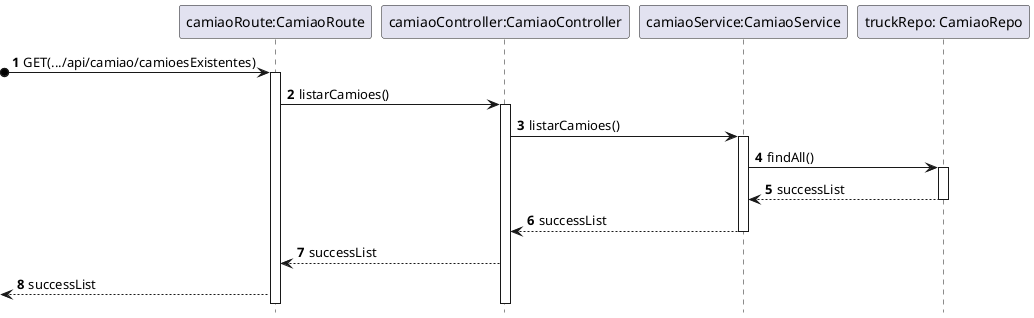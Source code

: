 @startuml

hide footbox
autonumber

participant "camiaoRoute:CamiaoRoute" as route
participant "camiaoController:CamiaoController" as controller
participant "camiaoService:CamiaoService" as service
participant "truckRepo: CamiaoRepo" as repo


?o-> route : GET(.../api/camiao/camioesExistentes)
activate route
route -> controller: listarCamioes()
activate controller
controller -> service : listarCamioes()
activate service
service -> repo : findAll()
activate repo
repo --> service : successList
deactivate repo
service --> controller: successList
deactivate service
controller --> route: successList
<-- route : successList

@enduml